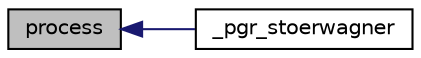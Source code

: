 digraph "process"
{
  edge [fontname="Helvetica",fontsize="10",labelfontname="Helvetica",labelfontsize="10"];
  node [fontname="Helvetica",fontsize="10",shape=record];
  rankdir="LR";
  Node70 [label="process",height=0.2,width=0.4,color="black", fillcolor="grey75", style="filled", fontcolor="black"];
  Node70 -> Node71 [dir="back",color="midnightblue",fontsize="10",style="solid",fontname="Helvetica"];
  Node71 [label="_pgr_stoerwagner",height=0.2,width=0.4,color="black", fillcolor="white", style="filled",URL="$stoerWagner_8c.html#aa5ba592beae5aaea85af050d0d16c17c"];
}
